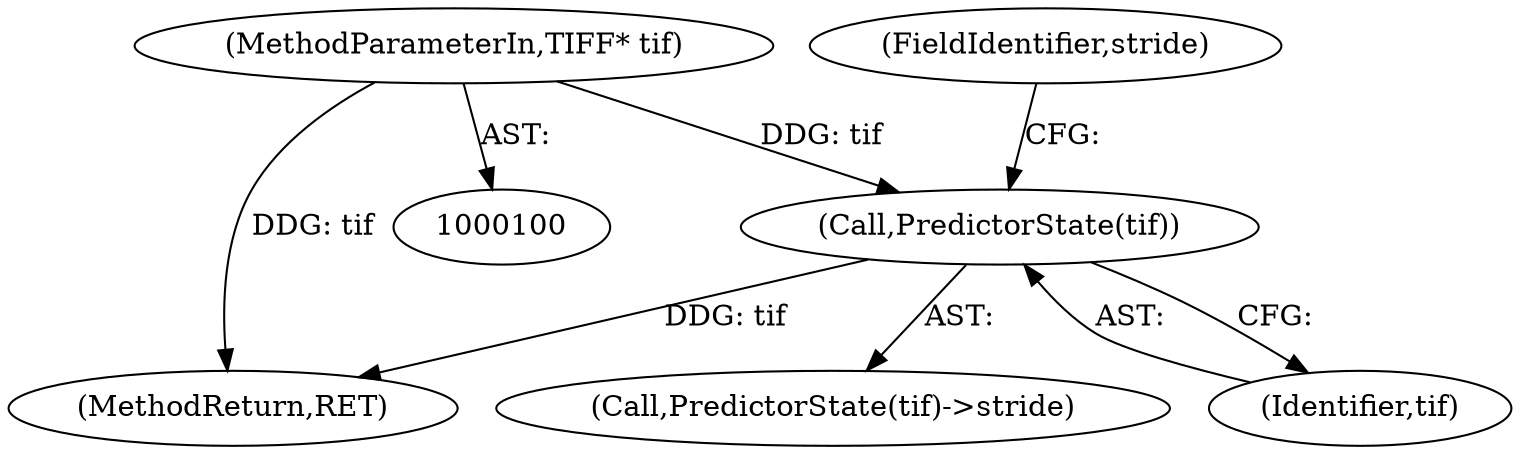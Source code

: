 digraph "0_libtiff_6a984bf7905c6621281588431f384e79d11a2e33_0@pointer" {
"1000101" [label="(MethodParameterIn,TIFF* tif)"];
"1000109" [label="(Call,PredictorState(tif))"];
"1000101" [label="(MethodParameterIn,TIFF* tif)"];
"1000110" [label="(Identifier,tif)"];
"1000111" [label="(FieldIdentifier,stride)"];
"1000108" [label="(Call,PredictorState(tif)->stride)"];
"1000242" [label="(MethodReturn,RET)"];
"1000109" [label="(Call,PredictorState(tif))"];
"1000101" -> "1000100"  [label="AST: "];
"1000101" -> "1000242"  [label="DDG: tif"];
"1000101" -> "1000109"  [label="DDG: tif"];
"1000109" -> "1000108"  [label="AST: "];
"1000109" -> "1000110"  [label="CFG: "];
"1000110" -> "1000109"  [label="AST: "];
"1000111" -> "1000109"  [label="CFG: "];
"1000109" -> "1000242"  [label="DDG: tif"];
}
